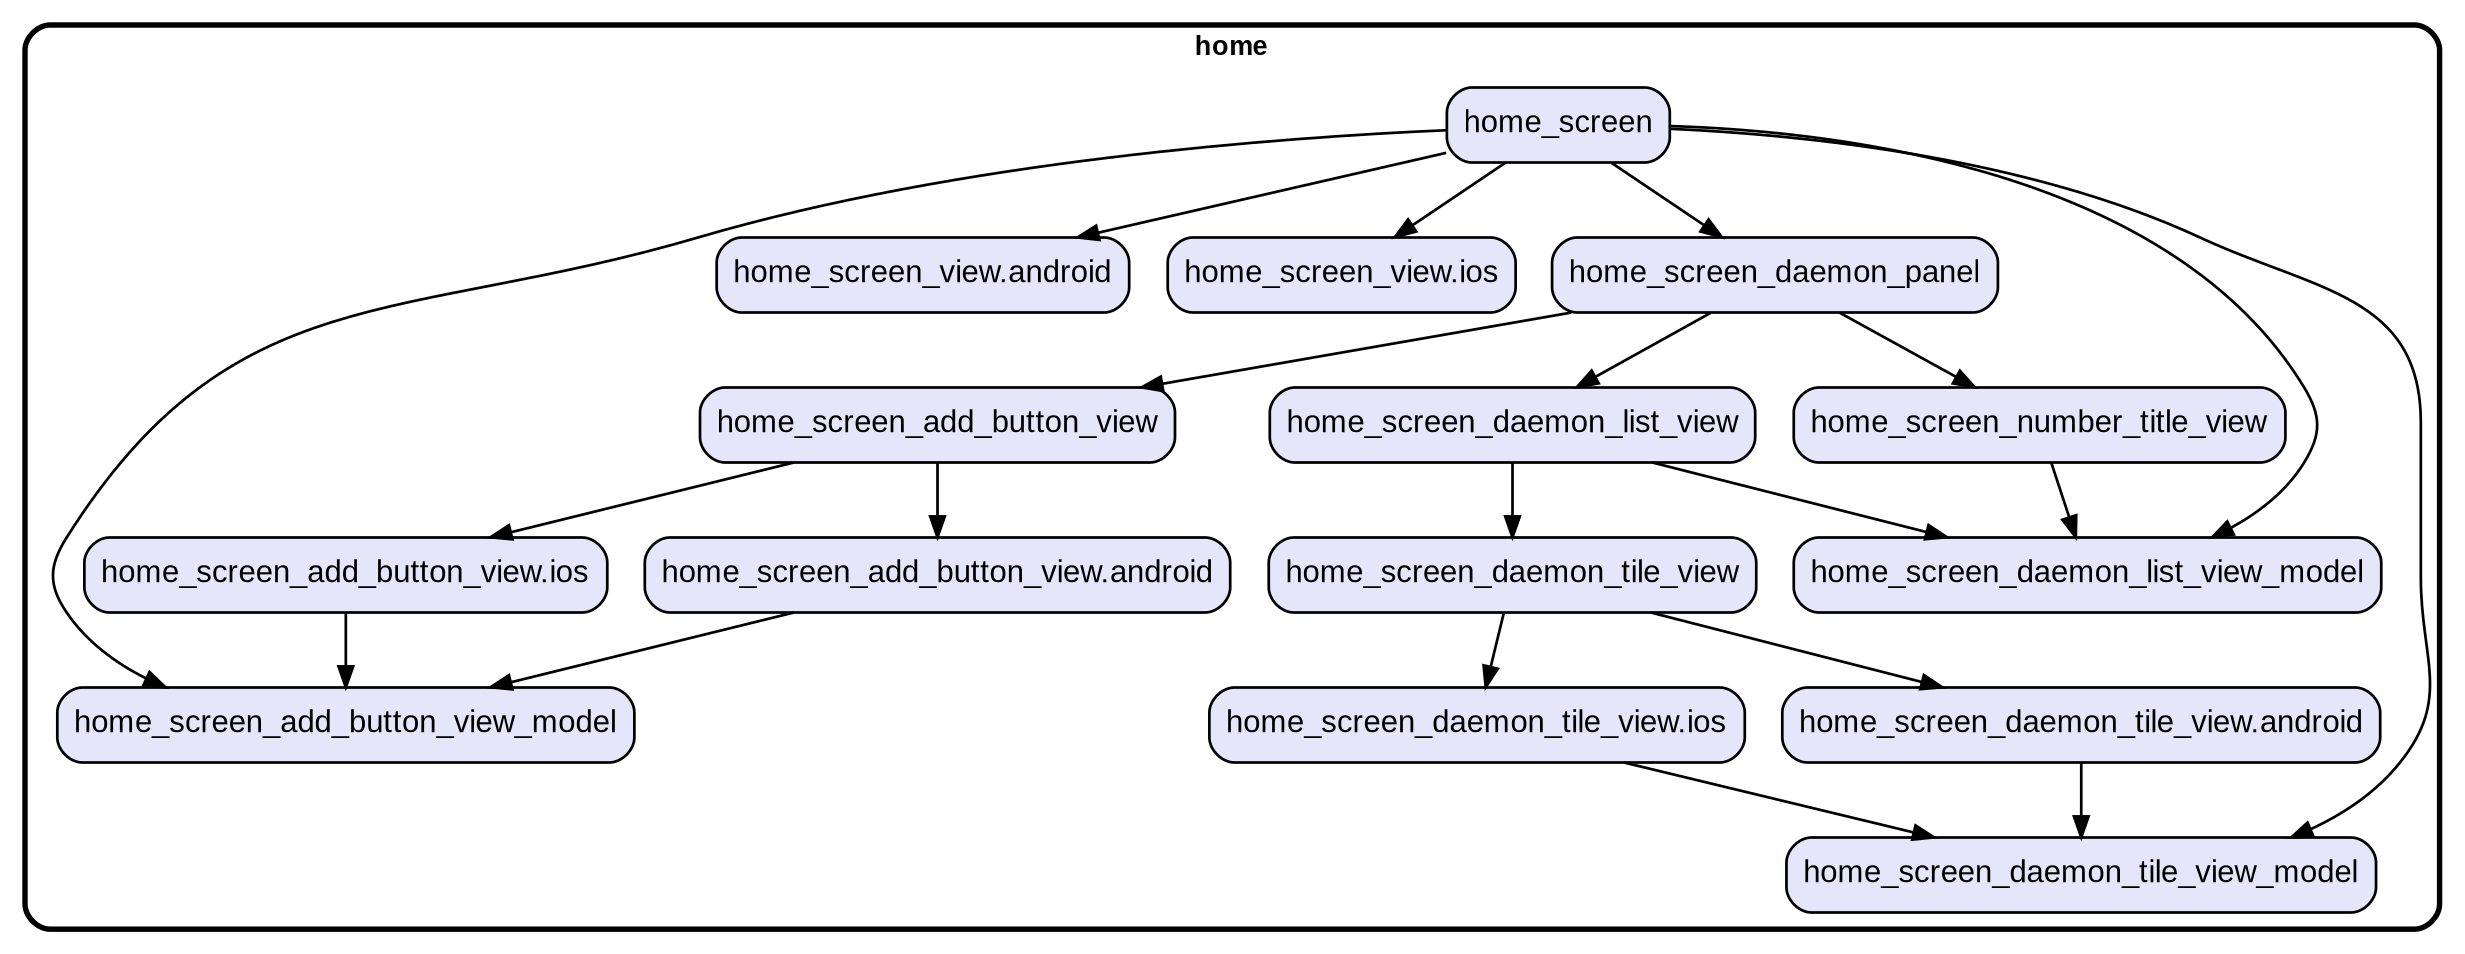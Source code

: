 digraph "" {
  graph [style=rounded fontname="Arial Black" fontsize=13 penwidth=2.6];
  node [shape=rect style="filled,rounded" fontname=Arial fontsize=15 fillcolor=Lavender penwidth=1.3];
  edge [penwidth=1.3];
  "/home_screen_daemon_tile_view.ios.dart" [label="home_screen_daemon_tile_view.ios"];
  "/home_screen_number_title_view.dart" [label="home_screen_number_title_view"];
  "/home_screen_add_button_view.dart" [label="home_screen_add_button_view"];
  "/home_screen_add_button_view_model.dart" [label="home_screen_add_button_view_model"];
  "/home_screen_add_button_view.android.dart" [label="home_screen_add_button_view.android"];
  "/home_screen_view.android.dart" [label="home_screen_view.android"];
  "/home_screen_view.ios.dart" [label="home_screen_view.ios"];
  "/home_screen_daemon_tile_view_model.dart" [label="home_screen_daemon_tile_view_model"];
  "/home_screen_daemon_panel.dart" [label="home_screen_daemon_panel"];
  "/home_screen_daemon_list_view_model.dart" [label="home_screen_daemon_list_view_model"];
  "/home_screen_daemon_tile_view.android.dart" [label="home_screen_daemon_tile_view.android"];
  "/home_screen_daemon_list_view.dart" [label="home_screen_daemon_list_view"];
  "/home_screen.dart" [label="home_screen"];
  "/home_screen_add_button_view.ios.dart" [label="home_screen_add_button_view.ios"];
  "/home_screen_daemon_tile_view.dart" [label="home_screen_daemon_tile_view"];
  subgraph "cluster~" {
    label="home";
    "/home_screen_daemon_tile_view.ios.dart";
    "/home_screen_number_title_view.dart";
    "/home_screen_add_button_view.dart";
    "/home_screen_add_button_view_model.dart";
    "/home_screen_add_button_view.android.dart";
    "/home_screen_view.android.dart";
    "/home_screen_view.ios.dart";
    "/home_screen_daemon_tile_view_model.dart";
    "/home_screen_daemon_panel.dart";
    "/home_screen_daemon_list_view_model.dart";
    "/home_screen_daemon_tile_view.android.dart";
    "/home_screen_daemon_list_view.dart";
    "/home_screen.dart";
    "/home_screen_add_button_view.ios.dart";
    "/home_screen_daemon_tile_view.dart";
  }
  "/home_screen_daemon_tile_view.ios.dart" -> "/home_screen_daemon_tile_view_model.dart";
  "/home_screen_number_title_view.dart" -> "/home_screen_daemon_list_view_model.dart";
  "/home_screen_add_button_view.dart" -> "/home_screen_add_button_view.android.dart";
  "/home_screen_add_button_view.dart" -> "/home_screen_add_button_view.ios.dart";
  "/home_screen_add_button_view.android.dart" -> "/home_screen_add_button_view_model.dart";
  "/home_screen_daemon_panel.dart" -> "/home_screen_add_button_view.dart";
  "/home_screen_daemon_panel.dart" -> "/home_screen_daemon_list_view.dart";
  "/home_screen_daemon_panel.dart" -> "/home_screen_number_title_view.dart";
  "/home_screen_daemon_tile_view.android.dart" -> "/home_screen_daemon_tile_view_model.dart";
  "/home_screen_daemon_list_view.dart" -> "/home_screen_daemon_list_view_model.dart";
  "/home_screen_daemon_list_view.dart" -> "/home_screen_daemon_tile_view.dart";
  "/home_screen.dart" -> "/home_screen_add_button_view_model.dart";
  "/home_screen.dart" -> "/home_screen_daemon_list_view_model.dart";
  "/home_screen.dart" -> "/home_screen_daemon_panel.dart";
  "/home_screen.dart" -> "/home_screen_daemon_tile_view_model.dart";
  "/home_screen.dart" -> "/home_screen_view.android.dart";
  "/home_screen.dart" -> "/home_screen_view.ios.dart";
  "/home_screen_add_button_view.ios.dart" -> "/home_screen_add_button_view_model.dart";
  "/home_screen_daemon_tile_view.dart" -> "/home_screen_daemon_tile_view.android.dart";
  "/home_screen_daemon_tile_view.dart" -> "/home_screen_daemon_tile_view.ios.dart";
}
